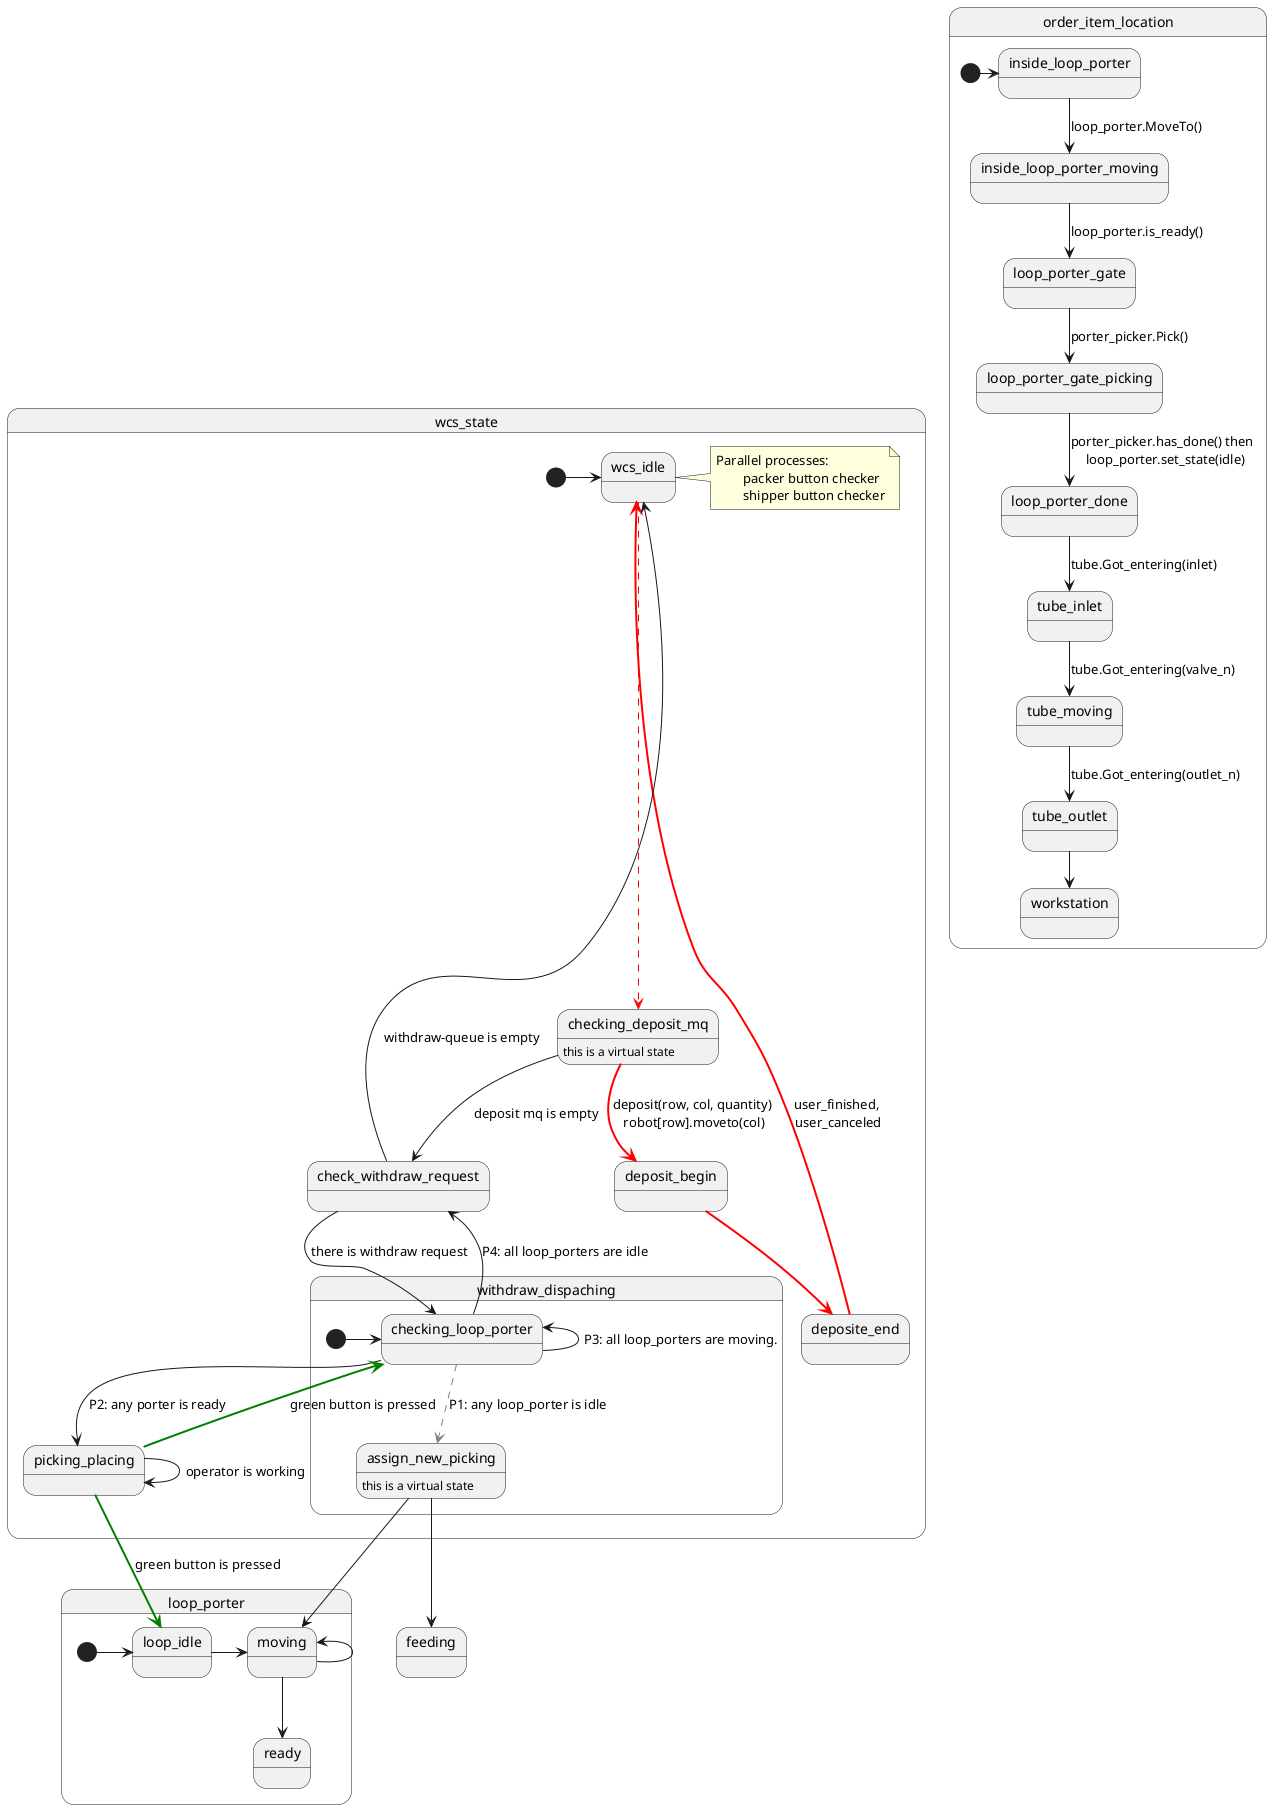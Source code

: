 @startuml

state wcs_state{
	[*] -> wcs_idle
	wcs_idle-[#red,dashed]-> checking_deposit_mq
	checking_deposit_mq -[#red,bold]-> deposit_begin: deposit(row, col, quantity) \nrobot[row].moveto(col)
	deposit_begin -[#red,bold]-> deposite_end
	deposite_end -[#red,bold]->wcs_idle: user_finished, \nuser_canceled
	checking_deposit_mq: this is a virtual state

	state withdraw_dispaching{
		[*] -> checking_loop_porter
		checking_loop_porter -[#grey,dashed]-> assign_new_picking : P1: any loop_porter is idle
		assign_new_picking: this is a virtual state

	}
	checking_loop_porter --> picking_placing : P2: any porter is ready  
	checking_loop_porter <-- checking_loop_porter: P3: all loop_porters are moving.
	picking_placing -> picking_placing: operator is working
	picking_placing -[#green,bold]-> checking_loop_porter : green button is pressed
	checking_deposit_mq --> check_withdraw_request: deposit mq is empty
	check_withdraw_request --> wcs_idle:  withdraw-queue is empty
	check_withdraw_request --> checking_loop_porter: there is withdraw request
	check_withdraw_request <-- checking_loop_porter: P4: all loop_porters are idle
	note right of wcs_idle
	Parallel processes:
		packer button checker
		shipper button checker
	end note
}


state loop_porter {
	[*] -> loop_idle 
	loop_idle -> moving
	moving <- moving
	moving --> ready
}

picking_placing -[#green,bold]-> loop_idle : green button is pressed
assign_new_picking --> moving


state order_item_location{
	[*] -> inside_loop_porter
	inside_loop_porter --> inside_loop_porter_moving: loop_porter.MoveTo()
    inside_loop_porter_moving --> loop_porter_gate: loop_porter.is_ready()
	loop_porter_gate --> loop_porter_gate_picking: porter_picker.Pick()
    loop_porter_gate_picking --> loop_porter_done: porter_picker.has_done() then \n loop_porter.set_state(idle)
    loop_porter_done --> tube_inlet: tube.Got_entering(inlet)
    tube_inlet --> tube_moving: tube.Got_entering(valve_n)
	tube_moving --> tube_outlet: tube.Got_entering(outlet_n)
    tube_outlet --> workstation
}

assign_new_picking --> feeding
@enduml
